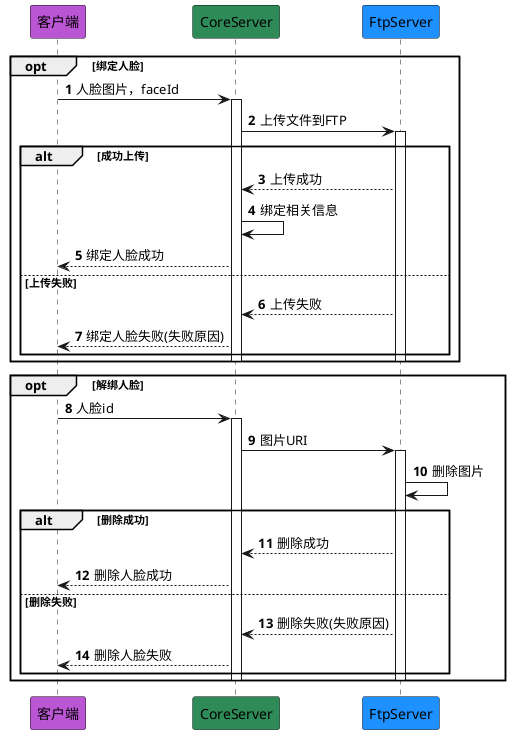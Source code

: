 '绑定/解绑人脸


@startuml

participant 客户端 #BA55D3
participant CoreServer #2E8B57
participant FtpServer #1E90FF

autonumber
opt 绑定人脸
    客户端 -> CoreServer: 人脸图片，faceId
    activate CoreServer
    CoreServer -> FtpServer: 上传文件到FTP
    activate FtpServer
    alt 成功上传
        FtpServer --> CoreServer : 上传成功
        CoreServer -> CoreServer : 绑定相关信息
        CoreServer--> 客户端 : 绑定人脸成功
    else 上传失败
        FtpServer --> CoreServer : 上传失败
        CoreServer--> 客户端 : 绑定人脸失败(失败原因)
    end
    deactivate FtpServer
    deactivate CoreServer
end

opt 解绑人脸

    客户端 -> CoreServer : 人脸id
    activate CoreServer
    CoreServer -> FtpServer : 图片URI
    activate FtpServer
    FtpServer -> FtpServer : 删除图片
    alt 删除成功
        FtpServer --> CoreServer : 删除成功
        CoreServer--> 客户端 : 删除人脸成功
    else 删除失败
        FtpServer --> CoreServer : 删除失败(失败原因)
         CoreServer--> 客户端 : 删除人脸失败
    end
    deactivate FtpServer
    deactivate CoreServer

end

@enduml